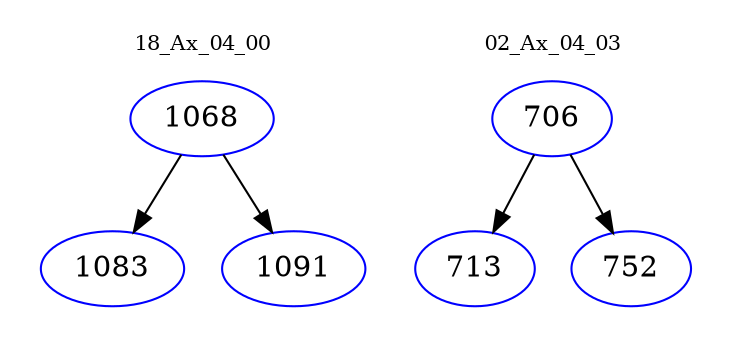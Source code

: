digraph{
subgraph cluster_0 {
color = white
label = "18_Ax_04_00";
fontsize=10;
T0_1068 [label="1068", color="blue"]
T0_1068 -> T0_1083 [color="black"]
T0_1083 [label="1083", color="blue"]
T0_1068 -> T0_1091 [color="black"]
T0_1091 [label="1091", color="blue"]
}
subgraph cluster_1 {
color = white
label = "02_Ax_04_03";
fontsize=10;
T1_706 [label="706", color="blue"]
T1_706 -> T1_713 [color="black"]
T1_713 [label="713", color="blue"]
T1_706 -> T1_752 [color="black"]
T1_752 [label="752", color="blue"]
}
}
